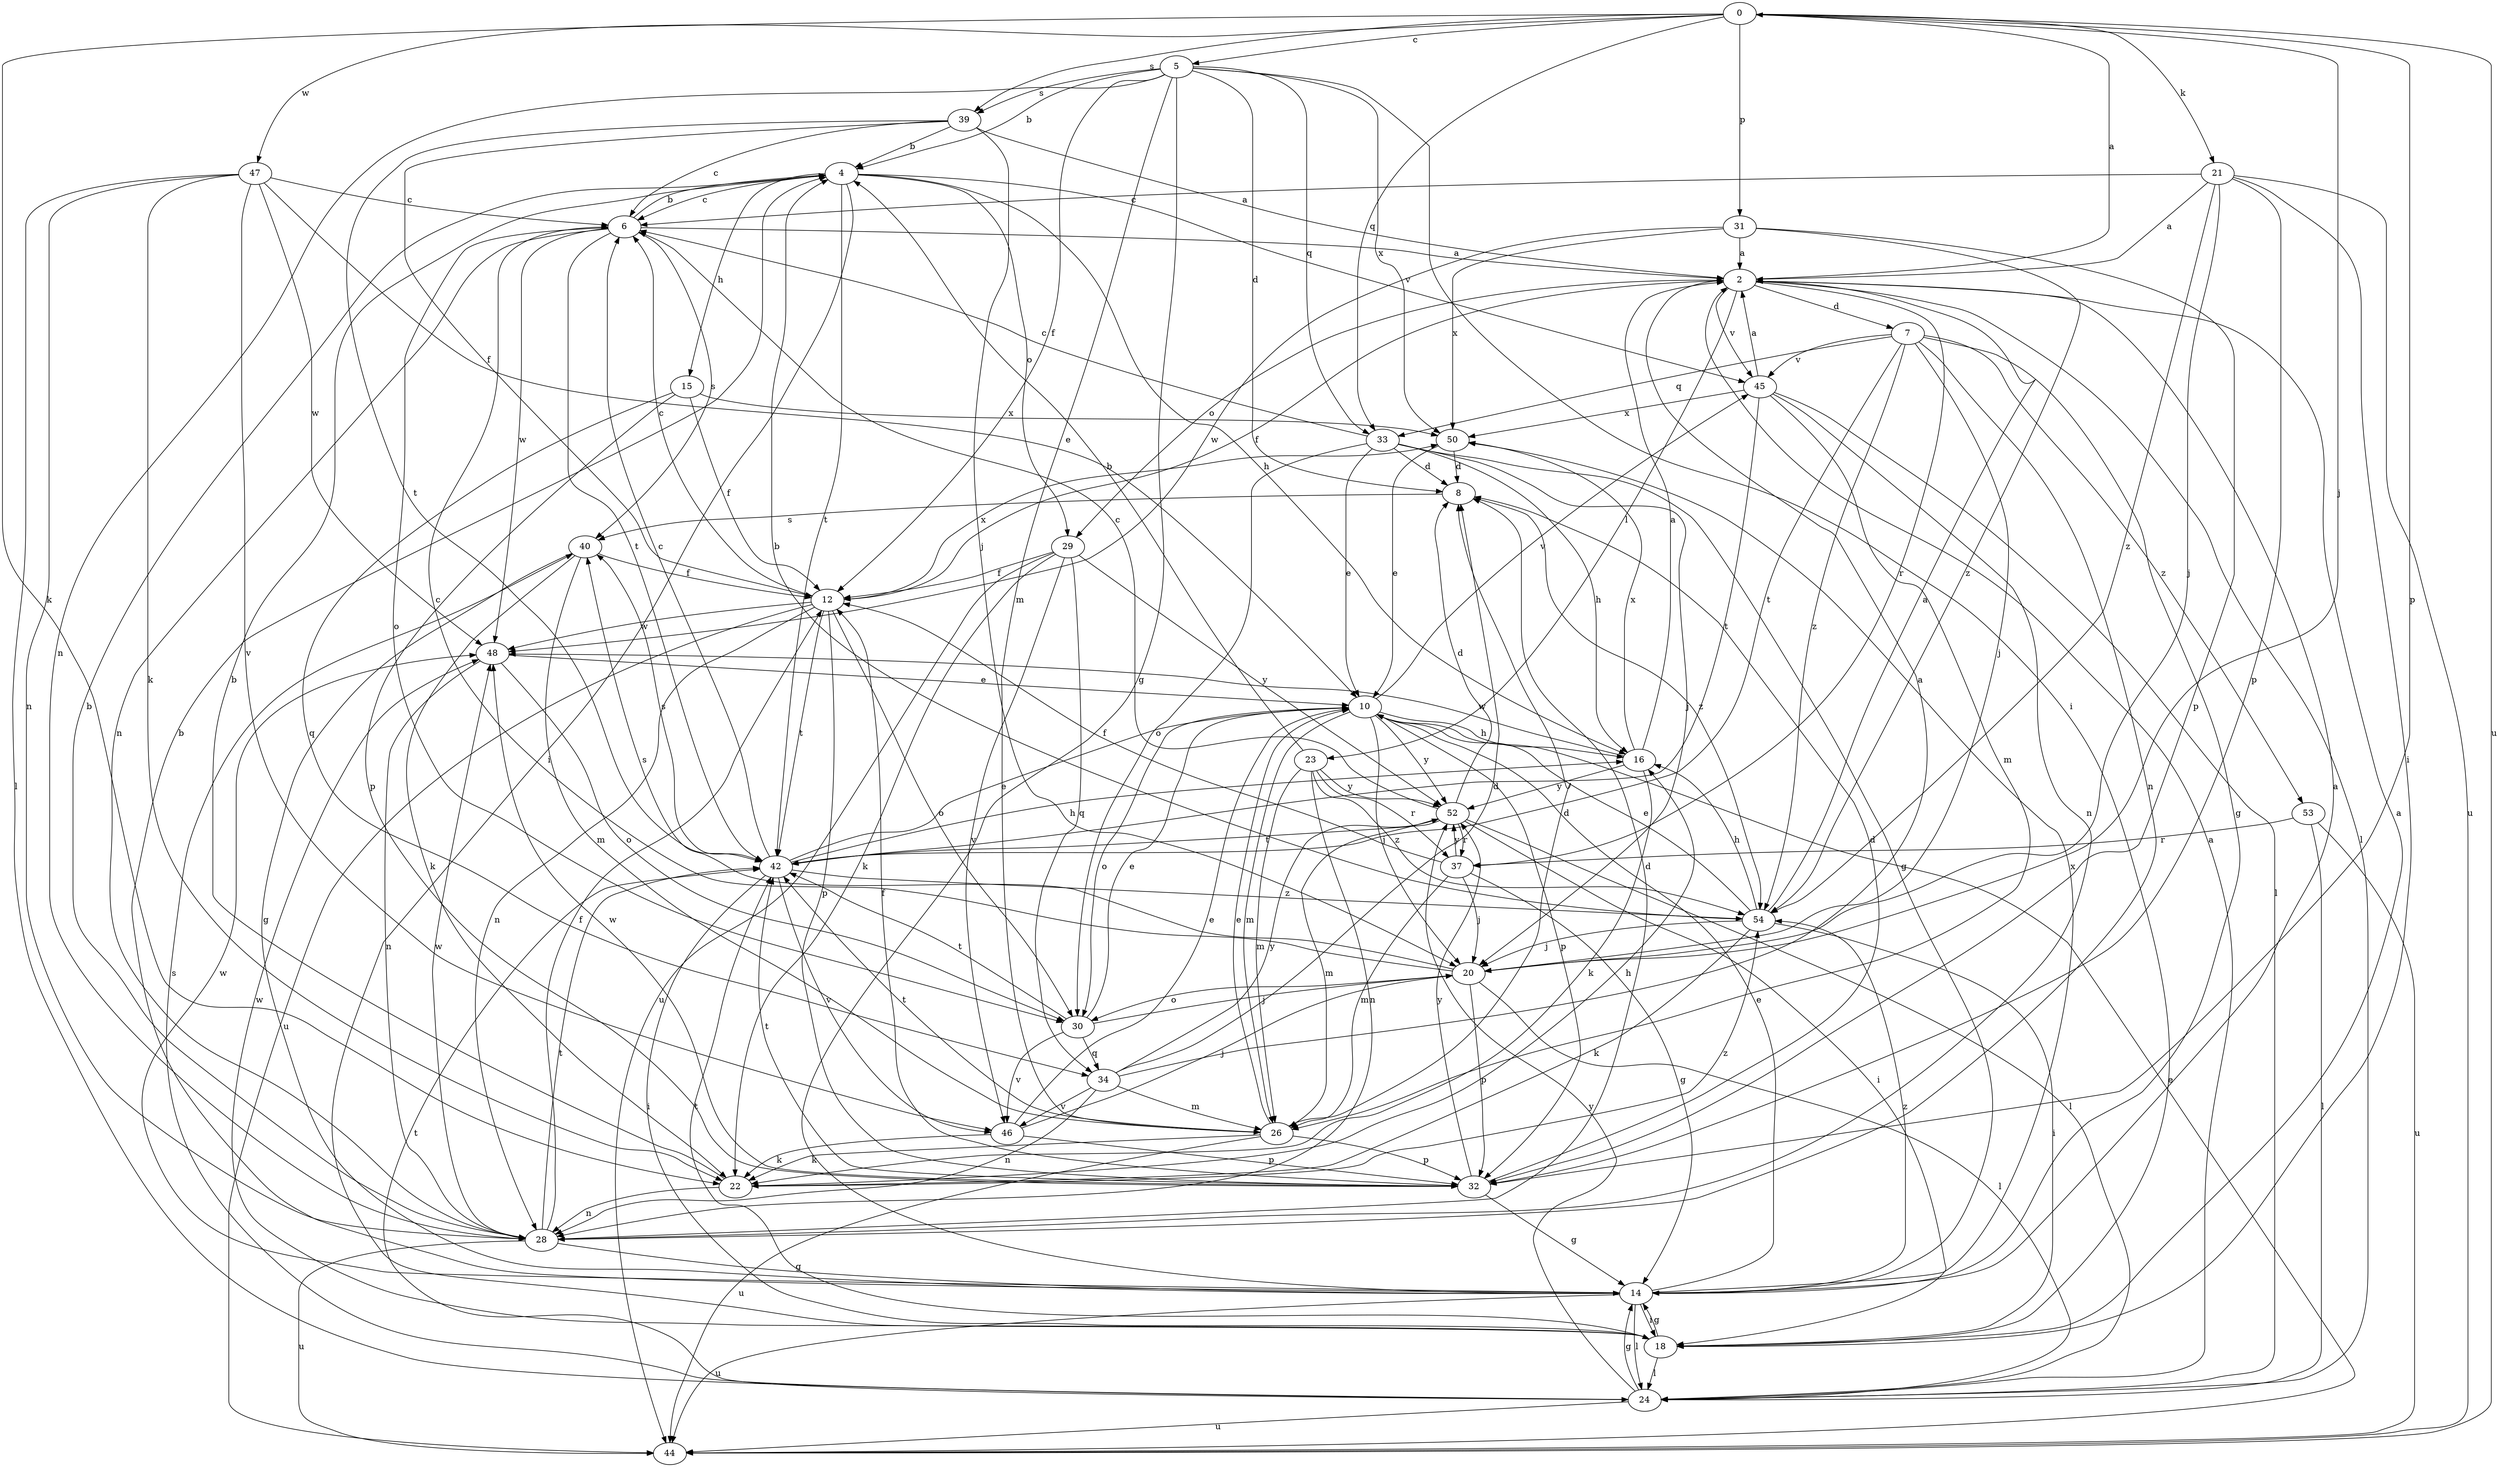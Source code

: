 strict digraph  {
0;
2;
4;
5;
6;
7;
8;
10;
12;
14;
15;
16;
18;
20;
21;
22;
23;
24;
26;
28;
29;
30;
31;
32;
33;
34;
37;
39;
40;
42;
44;
45;
46;
47;
48;
50;
52;
53;
54;
0 -> 5  [label=c];
0 -> 20  [label=j];
0 -> 21  [label=k];
0 -> 22  [label=k];
0 -> 31  [label=p];
0 -> 32  [label=p];
0 -> 33  [label=q];
0 -> 39  [label=s];
0 -> 44  [label=u];
0 -> 47  [label=w];
2 -> 0  [label=a];
2 -> 7  [label=d];
2 -> 12  [label=f];
2 -> 23  [label=l];
2 -> 24  [label=l];
2 -> 29  [label=o];
2 -> 37  [label=r];
2 -> 45  [label=v];
4 -> 6  [label=c];
4 -> 15  [label=h];
4 -> 16  [label=h];
4 -> 18  [label=i];
4 -> 29  [label=o];
4 -> 42  [label=t];
4 -> 45  [label=v];
5 -> 4  [label=b];
5 -> 8  [label=d];
5 -> 12  [label=f];
5 -> 14  [label=g];
5 -> 18  [label=i];
5 -> 26  [label=m];
5 -> 28  [label=n];
5 -> 33  [label=q];
5 -> 39  [label=s];
5 -> 50  [label=x];
6 -> 2  [label=a];
6 -> 4  [label=b];
6 -> 28  [label=n];
6 -> 30  [label=o];
6 -> 40  [label=s];
6 -> 42  [label=t];
6 -> 48  [label=w];
7 -> 14  [label=g];
7 -> 20  [label=j];
7 -> 28  [label=n];
7 -> 33  [label=q];
7 -> 42  [label=t];
7 -> 45  [label=v];
7 -> 53  [label=z];
7 -> 54  [label=z];
8 -> 40  [label=s];
8 -> 54  [label=z];
10 -> 16  [label=h];
10 -> 20  [label=j];
10 -> 26  [label=m];
10 -> 30  [label=o];
10 -> 32  [label=p];
10 -> 45  [label=v];
10 -> 52  [label=y];
12 -> 6  [label=c];
12 -> 28  [label=n];
12 -> 30  [label=o];
12 -> 32  [label=p];
12 -> 42  [label=t];
12 -> 44  [label=u];
12 -> 48  [label=w];
12 -> 50  [label=x];
14 -> 2  [label=a];
14 -> 4  [label=b];
14 -> 10  [label=e];
14 -> 18  [label=i];
14 -> 24  [label=l];
14 -> 44  [label=u];
14 -> 48  [label=w];
14 -> 50  [label=x];
14 -> 54  [label=z];
15 -> 12  [label=f];
15 -> 32  [label=p];
15 -> 34  [label=q];
15 -> 50  [label=x];
16 -> 2  [label=a];
16 -> 22  [label=k];
16 -> 48  [label=w];
16 -> 50  [label=x];
16 -> 52  [label=y];
18 -> 2  [label=a];
18 -> 14  [label=g];
18 -> 24  [label=l];
18 -> 42  [label=t];
18 -> 48  [label=w];
20 -> 6  [label=c];
20 -> 24  [label=l];
20 -> 30  [label=o];
20 -> 32  [label=p];
20 -> 40  [label=s];
21 -> 2  [label=a];
21 -> 6  [label=c];
21 -> 18  [label=i];
21 -> 20  [label=j];
21 -> 32  [label=p];
21 -> 44  [label=u];
21 -> 54  [label=z];
22 -> 4  [label=b];
22 -> 16  [label=h];
22 -> 28  [label=n];
22 -> 54  [label=z];
23 -> 4  [label=b];
23 -> 26  [label=m];
23 -> 28  [label=n];
23 -> 37  [label=r];
23 -> 52  [label=y];
23 -> 54  [label=z];
24 -> 2  [label=a];
24 -> 14  [label=g];
24 -> 40  [label=s];
24 -> 42  [label=t];
24 -> 44  [label=u];
24 -> 52  [label=y];
26 -> 8  [label=d];
26 -> 10  [label=e];
26 -> 22  [label=k];
26 -> 32  [label=p];
26 -> 42  [label=t];
26 -> 44  [label=u];
28 -> 4  [label=b];
28 -> 8  [label=d];
28 -> 12  [label=f];
28 -> 14  [label=g];
28 -> 42  [label=t];
28 -> 44  [label=u];
28 -> 48  [label=w];
29 -> 12  [label=f];
29 -> 22  [label=k];
29 -> 34  [label=q];
29 -> 44  [label=u];
29 -> 46  [label=v];
29 -> 52  [label=y];
30 -> 10  [label=e];
30 -> 20  [label=j];
30 -> 34  [label=q];
30 -> 42  [label=t];
30 -> 46  [label=v];
31 -> 2  [label=a];
31 -> 32  [label=p];
31 -> 48  [label=w];
31 -> 50  [label=x];
31 -> 54  [label=z];
32 -> 8  [label=d];
32 -> 12  [label=f];
32 -> 14  [label=g];
32 -> 42  [label=t];
32 -> 48  [label=w];
32 -> 52  [label=y];
33 -> 6  [label=c];
33 -> 8  [label=d];
33 -> 10  [label=e];
33 -> 14  [label=g];
33 -> 16  [label=h];
33 -> 20  [label=j];
33 -> 30  [label=o];
34 -> 2  [label=a];
34 -> 8  [label=d];
34 -> 26  [label=m];
34 -> 28  [label=n];
34 -> 46  [label=v];
34 -> 52  [label=y];
37 -> 12  [label=f];
37 -> 14  [label=g];
37 -> 20  [label=j];
37 -> 26  [label=m];
37 -> 52  [label=y];
39 -> 2  [label=a];
39 -> 4  [label=b];
39 -> 6  [label=c];
39 -> 12  [label=f];
39 -> 20  [label=j];
39 -> 42  [label=t];
40 -> 12  [label=f];
40 -> 14  [label=g];
40 -> 22  [label=k];
40 -> 26  [label=m];
42 -> 6  [label=c];
42 -> 10  [label=e];
42 -> 16  [label=h];
42 -> 18  [label=i];
42 -> 40  [label=s];
42 -> 46  [label=v];
42 -> 54  [label=z];
44 -> 10  [label=e];
45 -> 2  [label=a];
45 -> 24  [label=l];
45 -> 26  [label=m];
45 -> 28  [label=n];
45 -> 42  [label=t];
45 -> 50  [label=x];
46 -> 10  [label=e];
46 -> 20  [label=j];
46 -> 22  [label=k];
46 -> 32  [label=p];
47 -> 6  [label=c];
47 -> 10  [label=e];
47 -> 22  [label=k];
47 -> 24  [label=l];
47 -> 28  [label=n];
47 -> 46  [label=v];
47 -> 48  [label=w];
48 -> 10  [label=e];
48 -> 28  [label=n];
48 -> 30  [label=o];
50 -> 8  [label=d];
50 -> 10  [label=e];
52 -> 6  [label=c];
52 -> 8  [label=d];
52 -> 18  [label=i];
52 -> 24  [label=l];
52 -> 26  [label=m];
52 -> 37  [label=r];
52 -> 42  [label=t];
53 -> 24  [label=l];
53 -> 37  [label=r];
53 -> 44  [label=u];
54 -> 2  [label=a];
54 -> 4  [label=b];
54 -> 10  [label=e];
54 -> 16  [label=h];
54 -> 18  [label=i];
54 -> 20  [label=j];
54 -> 22  [label=k];
}
